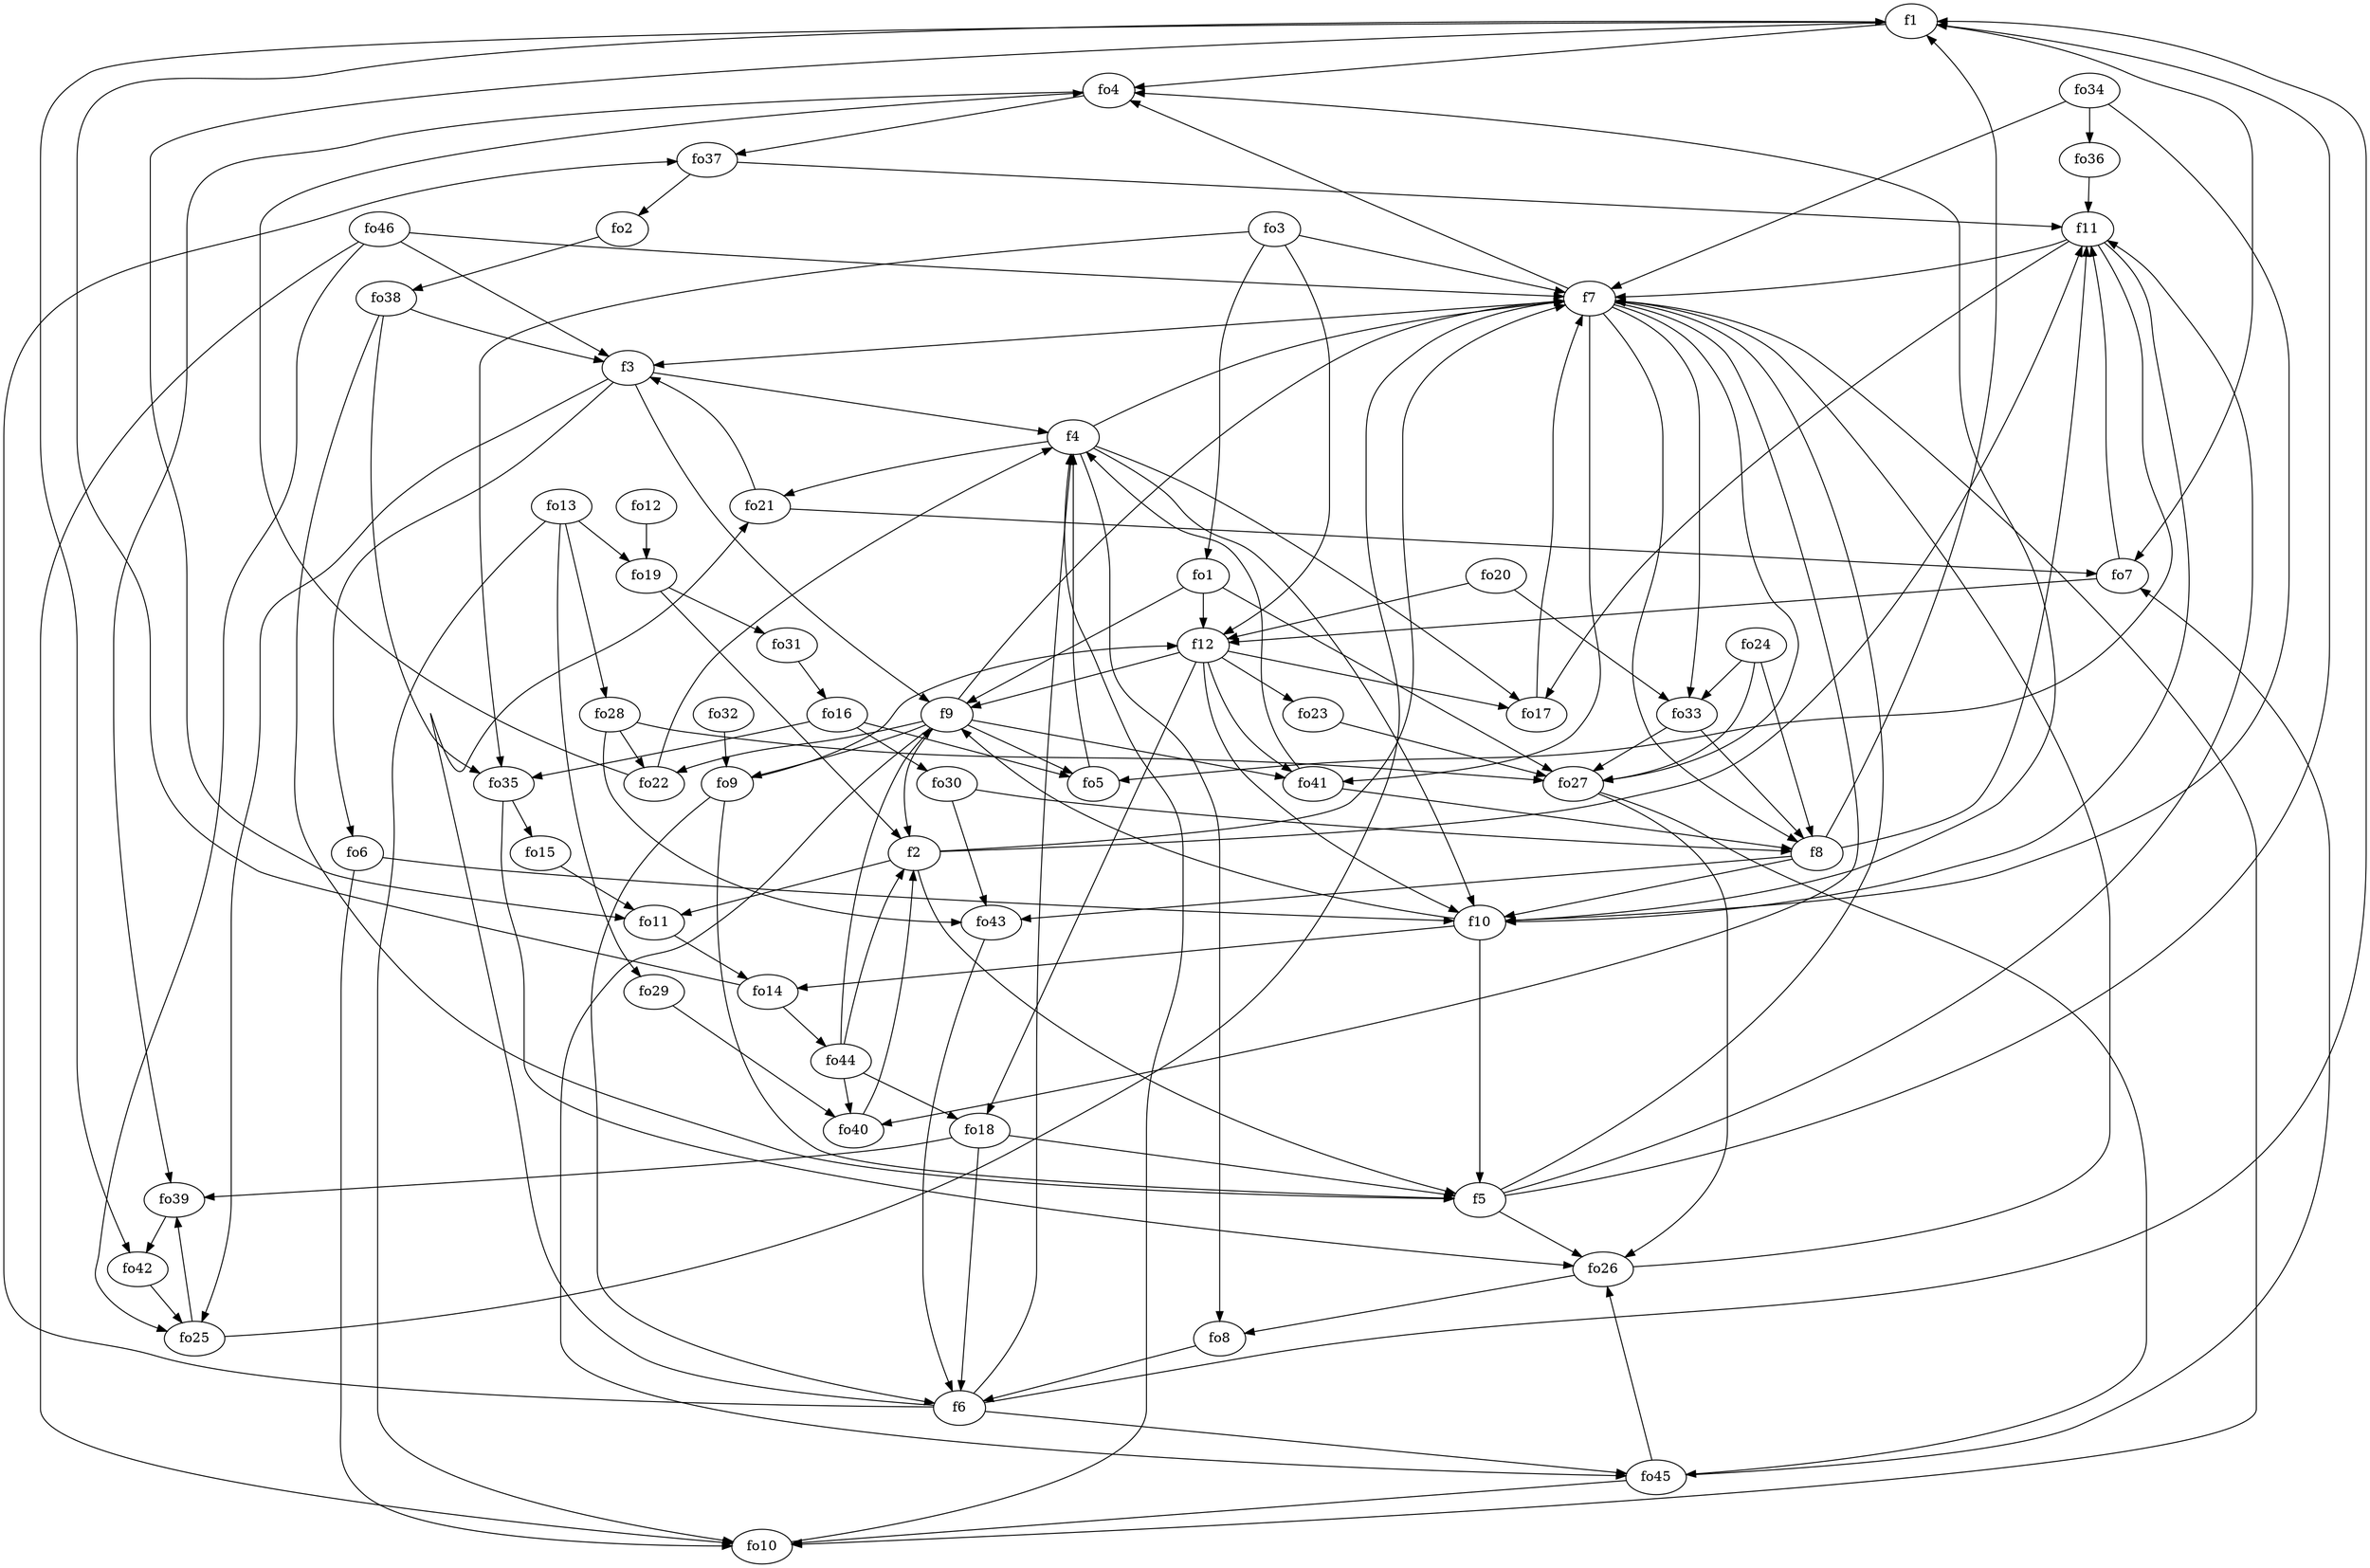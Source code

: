 strict digraph  {
f1;
f2;
f3;
f4;
f5;
f6;
f7;
f8;
f9;
f10;
f11;
f12;
fo1;
fo2;
fo3;
fo4;
fo5;
fo6;
fo7;
fo8;
fo9;
fo10;
fo11;
fo12;
fo13;
fo14;
fo15;
fo16;
fo17;
fo18;
fo19;
fo20;
fo21;
fo22;
fo23;
fo24;
fo25;
fo26;
fo27;
fo28;
fo29;
fo30;
fo31;
fo32;
fo33;
fo34;
fo35;
fo36;
fo37;
fo38;
fo39;
fo40;
fo41;
fo42;
fo43;
fo44;
fo45;
fo46;
f1 -> fo7  [weight=2];
f1 -> fo4  [weight=2];
f1 -> fo42  [weight=2];
f1 -> fo11  [weight=2];
f2 -> fo11  [weight=2];
f2 -> f7  [weight=2];
f2 -> f11  [weight=2];
f2 -> f5  [weight=2];
f3 -> f9  [weight=2];
f3 -> fo6  [weight=2];
f3 -> fo25  [weight=2];
f3 -> f4  [weight=2];
f4 -> fo8  [weight=2];
f4 -> fo21  [weight=2];
f4 -> f7  [weight=2];
f4 -> f10  [weight=2];
f4 -> fo17  [weight=2];
f5 -> f11  [weight=2];
f5 -> f7  [weight=2];
f5 -> f1  [weight=2];
f5 -> fo26  [weight=2];
f6 -> fo45  [weight=2];
f6 -> fo21  [weight=2];
f6 -> f4  [weight=2];
f6 -> f1  [weight=2];
f6 -> fo37  [weight=2];
f7 -> f3  [weight=2];
f7 -> fo10  [weight=2];
f7 -> fo33  [weight=2];
f7 -> fo27  [weight=2];
f7 -> f8  [weight=2];
f7 -> fo4  [weight=2];
f7 -> fo41  [weight=2];
f7 -> fo40  [weight=2];
f8 -> f1  [weight=2];
f8 -> f10  [weight=2];
f8 -> fo43  [weight=2];
f8 -> f11  [weight=2];
f9 -> f2  [weight=2];
f9 -> fo41  [weight=2];
f9 -> fo45  [weight=2];
f9 -> f7  [weight=2];
f9 -> fo5  [weight=2];
f9 -> fo22  [weight=2];
f9 -> fo9  [weight=2];
f10 -> f5  [weight=2];
f10 -> fo14  [weight=2];
f10 -> f9  [weight=2];
f10 -> fo4  [weight=2];
f11 -> fo5  [weight=2];
f11 -> f7  [weight=2];
f11 -> fo17  [weight=2];
f11 -> f10  [weight=2];
f12 -> f9  [weight=2];
f12 -> f10  [weight=2];
f12 -> fo23  [weight=2];
f12 -> fo17  [weight=2];
f12 -> fo18  [weight=2];
f12 -> fo41  [weight=2];
fo1 -> f9  [weight=2];
fo1 -> f12  [weight=2];
fo1 -> fo27  [weight=2];
fo2 -> fo38  [weight=2];
fo3 -> f12  [weight=2];
fo3 -> f7  [weight=2];
fo3 -> fo35  [weight=2];
fo3 -> fo1  [weight=2];
fo4 -> fo37  [weight=2];
fo4 -> fo39  [weight=2];
fo5 -> f4  [weight=2];
fo6 -> f10  [weight=2];
fo6 -> fo10  [weight=2];
fo7 -> f11  [weight=2];
fo7 -> f12  [weight=2];
fo8 -> f6  [weight=2];
fo9 -> f12  [weight=2];
fo9 -> f6  [weight=2];
fo9 -> f5  [weight=2];
fo10 -> f4  [weight=2];
fo11 -> fo14  [weight=2];
fo12 -> fo19  [weight=2];
fo13 -> fo28  [weight=2];
fo13 -> fo10  [weight=2];
fo13 -> fo29  [weight=2];
fo13 -> fo19  [weight=2];
fo14 -> fo44  [weight=2];
fo14 -> f1  [weight=2];
fo15 -> fo11  [weight=2];
fo16 -> fo5  [weight=2];
fo16 -> fo35  [weight=2];
fo16 -> fo30  [weight=2];
fo17 -> f7  [weight=2];
fo18 -> f5  [weight=2];
fo18 -> f6  [weight=2];
fo18 -> fo39  [weight=2];
fo19 -> fo31  [weight=2];
fo19 -> f2  [weight=2];
fo20 -> f12  [weight=2];
fo20 -> fo33  [weight=2];
fo21 -> f3  [weight=2];
fo21 -> fo7  [weight=2];
fo22 -> fo4  [weight=2];
fo22 -> f4  [weight=2];
fo23 -> fo27  [weight=2];
fo24 -> fo27  [weight=2];
fo24 -> fo33  [weight=2];
fo24 -> f8  [weight=2];
fo25 -> fo39  [weight=2];
fo25 -> f7  [weight=2];
fo26 -> f7  [weight=2];
fo26 -> fo8  [weight=2];
fo27 -> fo45  [weight=2];
fo27 -> fo26  [weight=2];
fo28 -> fo43  [weight=2];
fo28 -> fo27  [weight=2];
fo28 -> fo22  [weight=2];
fo29 -> fo40  [weight=2];
fo30 -> fo43  [weight=2];
fo30 -> f8  [weight=2];
fo31 -> fo16  [weight=2];
fo32 -> fo9  [weight=2];
fo33 -> fo27  [weight=2];
fo33 -> f8  [weight=2];
fo34 -> fo36  [weight=2];
fo34 -> f7  [weight=2];
fo34 -> f10  [weight=2];
fo35 -> fo15  [weight=2];
fo35 -> fo26  [weight=2];
fo36 -> f11  [weight=2];
fo37 -> fo2  [weight=2];
fo37 -> f11  [weight=2];
fo38 -> f3  [weight=2];
fo38 -> f5  [weight=2];
fo38 -> fo35  [weight=2];
fo39 -> fo42  [weight=2];
fo40 -> f2  [weight=2];
fo41 -> f8  [weight=2];
fo41 -> f4  [weight=2];
fo42 -> fo25  [weight=2];
fo43 -> f6  [weight=2];
fo44 -> f2  [weight=2];
fo44 -> fo40  [weight=2];
fo44 -> fo18  [weight=2];
fo44 -> f9  [weight=2];
fo45 -> fo10  [weight=2];
fo45 -> fo7  [weight=2];
fo45 -> fo26  [weight=2];
fo46 -> fo10  [weight=2];
fo46 -> f3  [weight=2];
fo46 -> fo25  [weight=2];
fo46 -> f7  [weight=2];
}
